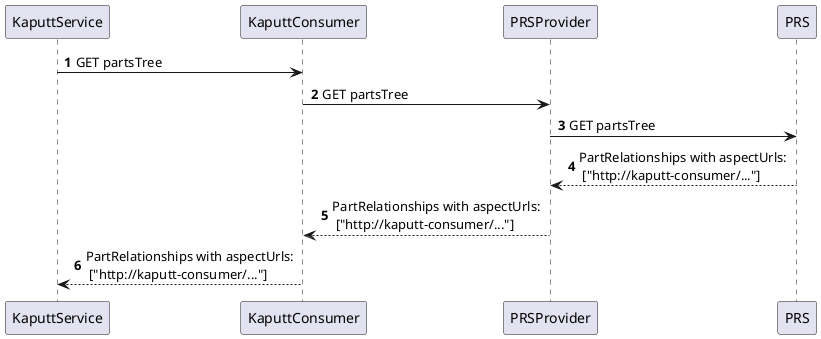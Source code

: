 @startuml
'https://plantuml.com/sequence-diagram

autonumber

KaputtService -> KaputtConsumer: GET partsTree
KaputtConsumer -> PRSProvider: GET partsTree
PRSProvider -> PRS: GET partsTree
PRSProvider <-- PRS: PartRelationships with aspectUrls: \n ["http://kaputt-consumer/..."]
KaputtConsumer <-- PRSProvider: PartRelationships with aspectUrls: \n ["http://kaputt-consumer/..."]
KaputtService <-- KaputtConsumer: PartRelationships with aspectUrls: \n ["http://kaputt-consumer/..."]
@enduml